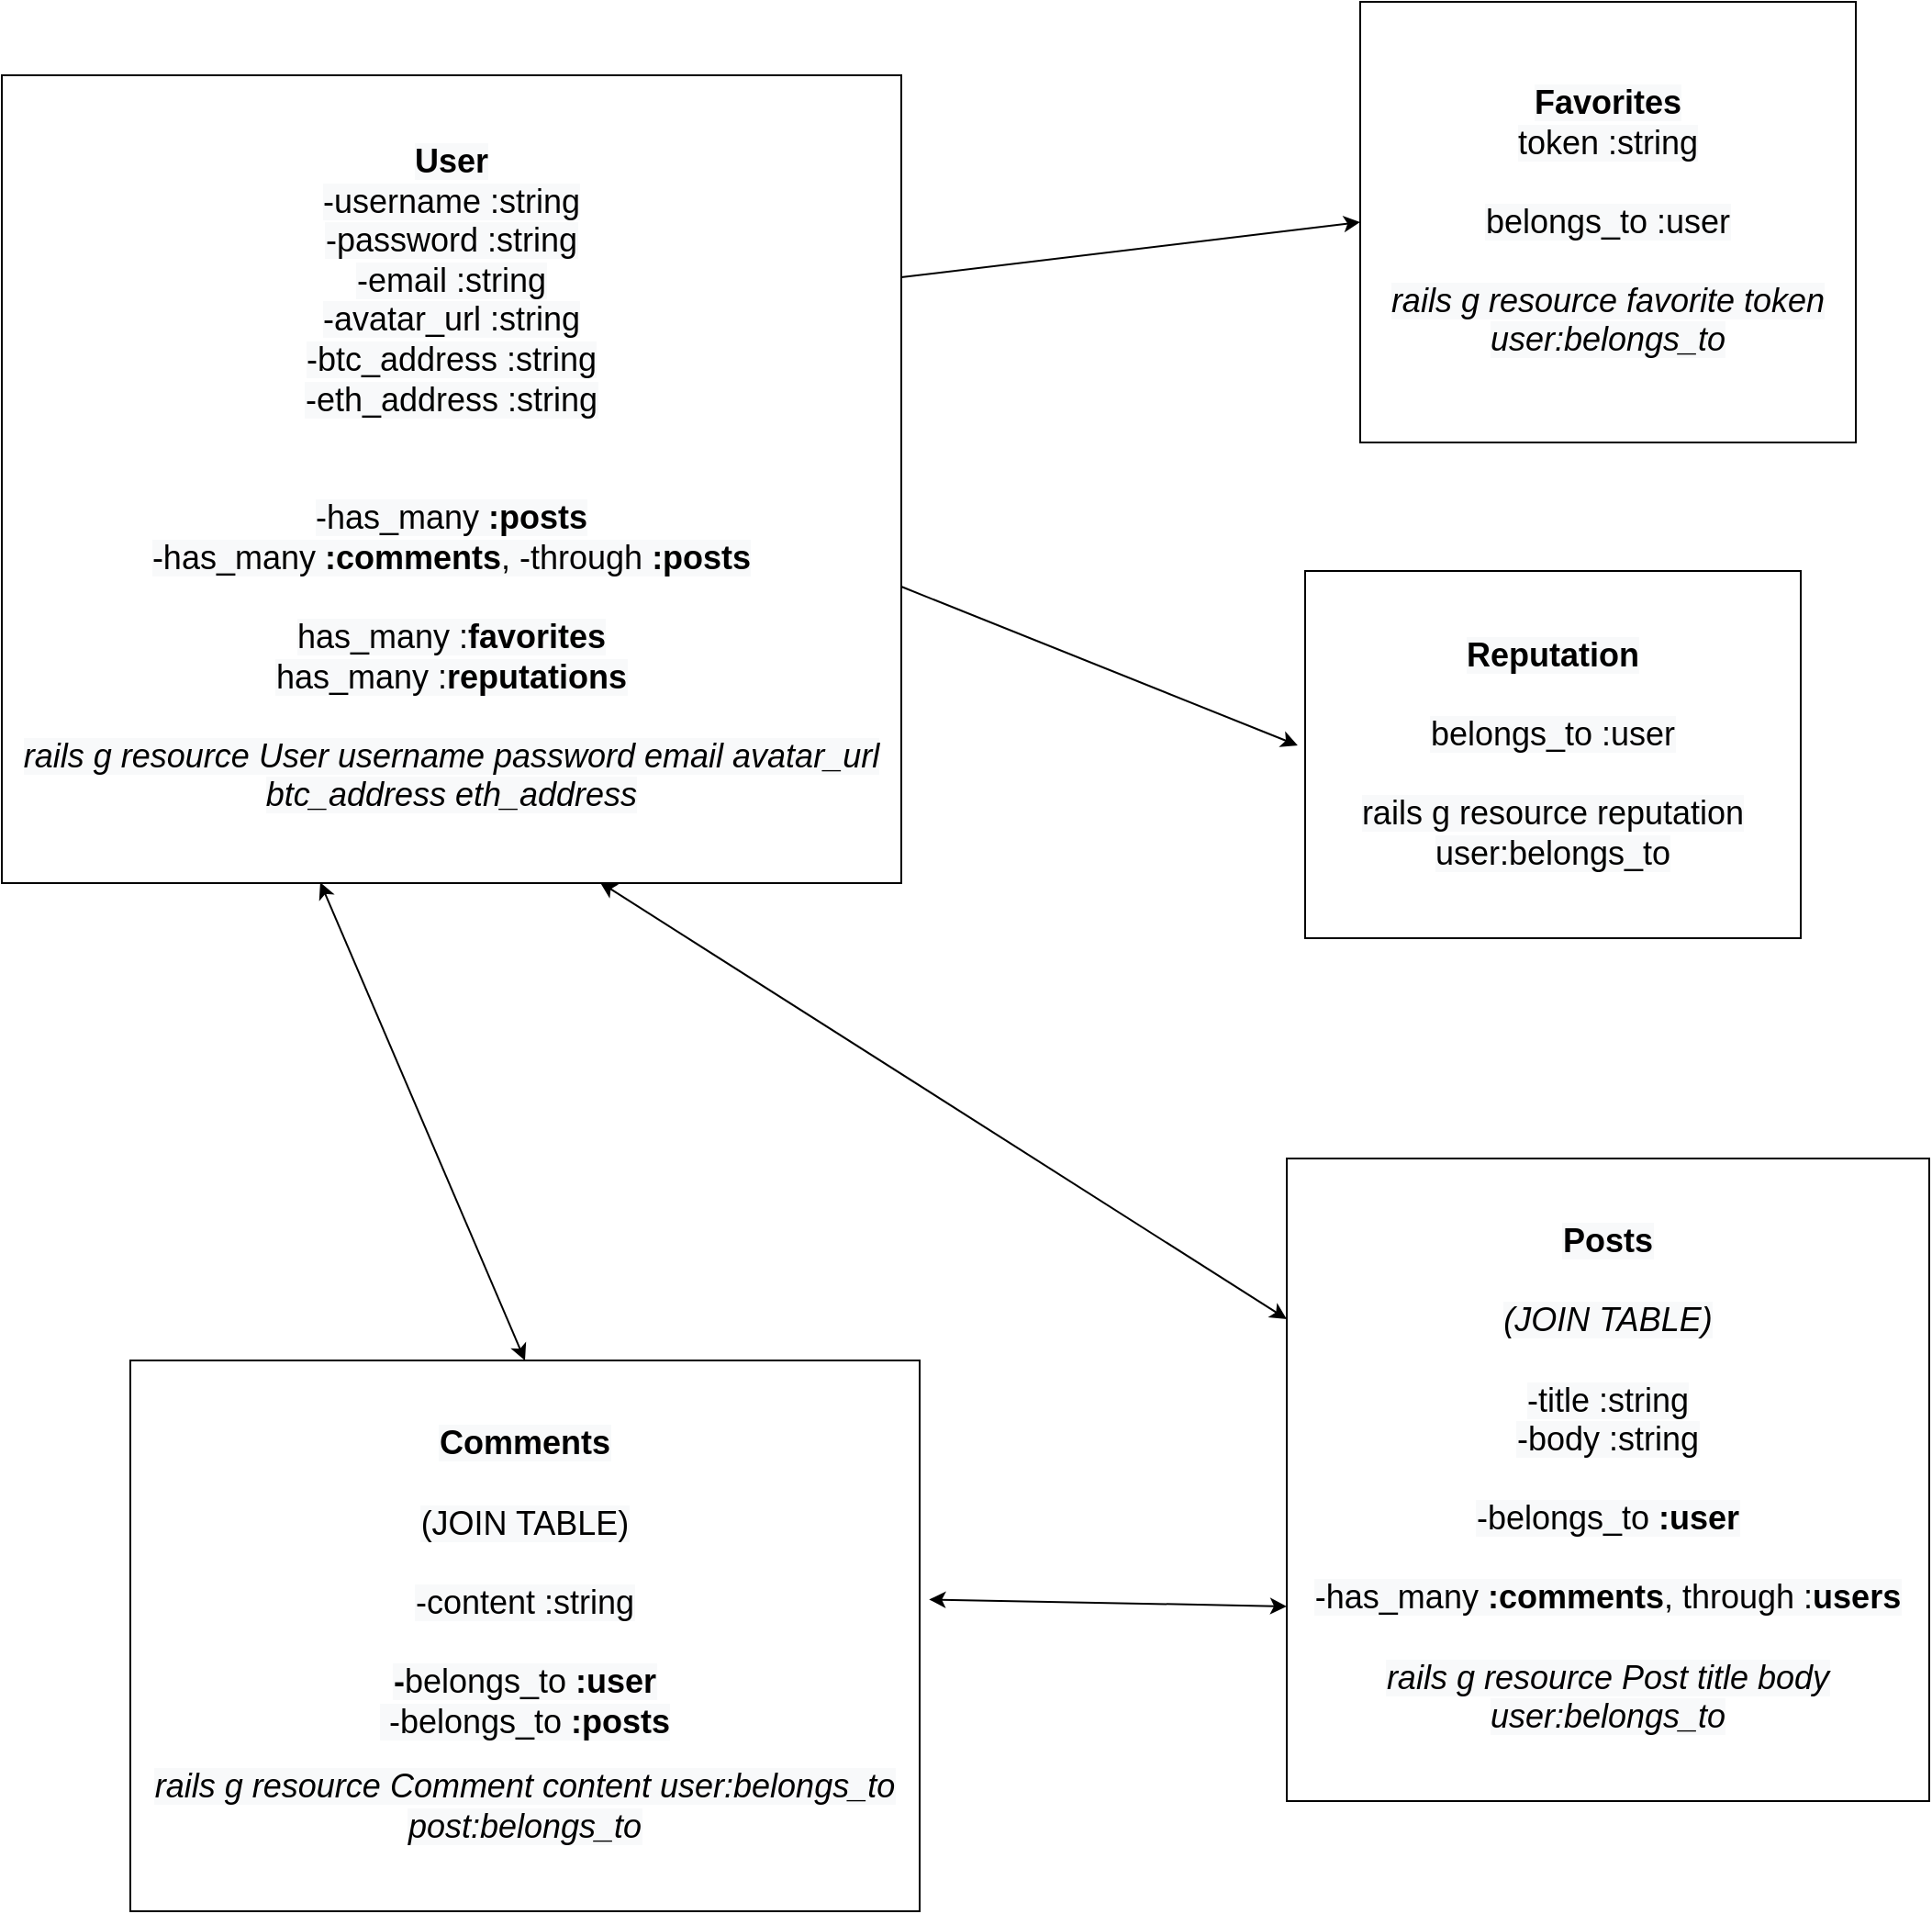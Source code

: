 <mxfile>
    <diagram id="BhuOXUAelwWcWwYgVLHv" name="Backend - associations">
        <mxGraphModel dx="2065" dy="3293" grid="1" gridSize="10" guides="1" tooltips="1" connect="1" arrows="1" fold="1" page="1" pageScale="1" pageWidth="850" pageHeight="1100" math="0" shadow="0">
            <root>
                <mxCell id="0"/>
                <mxCell id="1" parent="0"/>
                <mxCell id="L-pfhSX-X1KtQgtuYa56-4" value="&lt;font style=&quot;font-size: 18px&quot;&gt;&lt;b style=&quot;color: rgb(0 , 0 , 0) ; background-color: rgb(248 , 249 , 250)&quot;&gt;User&lt;/b&gt;&lt;br style=&quot;color: rgb(0 , 0 , 0) ; background-color: rgb(248 , 249 , 250)&quot;&gt;&lt;span style=&quot;color: rgb(0 , 0 , 0) ; background-color: rgb(248 , 249 , 250)&quot;&gt;-username :string&lt;/span&gt;&lt;br style=&quot;color: rgb(0 , 0 , 0) ; background-color: rgb(248 , 249 , 250)&quot;&gt;&lt;span style=&quot;color: rgb(0 , 0 , 0) ; background-color: rgb(248 , 249 , 250)&quot;&gt;-password :string&lt;/span&gt;&lt;br style=&quot;color: rgb(0 , 0 , 0) ; background-color: rgb(248 , 249 , 250)&quot;&gt;&lt;span style=&quot;color: rgb(0 , 0 , 0) ; background-color: rgb(248 , 249 , 250)&quot;&gt;-email :string&lt;/span&gt;&lt;br style=&quot;color: rgb(0 , 0 , 0) ; background-color: rgb(248 , 249 , 250)&quot;&gt;&lt;span style=&quot;color: rgb(0 , 0 , 0) ; background-color: rgb(248 , 249 , 250)&quot;&gt;-avatar_url :string&lt;/span&gt;&lt;br style=&quot;color: rgb(0 , 0 , 0) ; background-color: rgb(248 , 249 , 250)&quot;&gt;&lt;span style=&quot;color: rgb(0 , 0 , 0) ; background-color: rgb(248 , 249 , 250)&quot;&gt;-btc_address :string&lt;/span&gt;&lt;br style=&quot;color: rgb(0 , 0 , 0) ; background-color: rgb(248 , 249 , 250)&quot;&gt;&lt;span style=&quot;color: rgb(0 , 0 , 0) ; background-color: rgb(248 , 249 , 250)&quot;&gt;-eth_address :string&lt;/span&gt;&lt;br style=&quot;color: rgb(0 , 0 , 0) ; background-color: rgb(248 , 249 , 250)&quot;&gt;&lt;br style=&quot;color: rgb(0 , 0 , 0) ; background-color: rgb(248 , 249 , 250)&quot;&gt;&lt;br style=&quot;color: rgb(0 , 0 , 0) ; background-color: rgb(248 , 249 , 250)&quot;&gt;&lt;span style=&quot;color: rgb(0 , 0 , 0) ; background-color: rgb(248 , 249 , 250)&quot;&gt;-has_many&amp;nbsp;&lt;/span&gt;&lt;b style=&quot;color: rgb(0 , 0 , 0) ; background-color: rgb(248 , 249 , 250)&quot;&gt;:posts&lt;/b&gt;&lt;br style=&quot;color: rgb(0 , 0 , 0) ; background-color: rgb(248 , 249 , 250)&quot;&gt;&lt;span style=&quot;color: rgb(0 , 0 , 0) ; background-color: rgb(248 , 249 , 250)&quot;&gt;-has_many&amp;nbsp;&lt;/span&gt;&lt;b style=&quot;color: rgb(0 , 0 , 0) ; background-color: rgb(248 , 249 , 250)&quot;&gt;:comments&lt;/b&gt;&lt;span style=&quot;color: rgb(0 , 0 , 0) ; background-color: rgb(248 , 249 , 250)&quot;&gt;, -through&amp;nbsp;&lt;/span&gt;&lt;b style=&quot;color: rgb(0 , 0 , 0) ; background-color: rgb(248 , 249 , 250)&quot;&gt;:posts&lt;/b&gt;&lt;br style=&quot;color: rgb(0 , 0 , 0) ; background-color: rgb(248 , 249 , 250)&quot;&gt;&lt;br style=&quot;color: rgb(0 , 0 , 0) ; background-color: rgb(248 , 249 , 250)&quot;&gt;&lt;span style=&quot;color: rgb(0 , 0 , 0) ; background-color: rgb(248 , 249 , 250)&quot;&gt;has_many :&lt;/span&gt;&lt;b style=&quot;color: rgb(0 , 0 , 0) ; background-color: rgb(248 , 249 , 250)&quot;&gt;favorites&lt;br&gt;&lt;/b&gt;&lt;span style=&quot;color: rgb(0 , 0 , 0) ; background-color: rgb(248 , 249 , 250)&quot;&gt;has_many :&lt;/span&gt;&lt;b style=&quot;color: rgb(0 , 0 , 0) ; background-color: rgb(248 , 249 , 250)&quot;&gt;reputations&lt;/b&gt;&lt;br style=&quot;color: rgb(0 , 0 , 0) ; background-color: rgb(248 , 249 , 250)&quot;&gt;&lt;br style=&quot;color: rgb(0 , 0 , 0) ; background-color: rgb(248 , 249 , 250)&quot;&gt;&lt;i style=&quot;color: rgb(0 , 0 , 0) ; background-color: rgb(248 , 249 , 250)&quot;&gt;rails g resource User username password email avatar_url btc_address eth_address&lt;/i&gt;&lt;br&gt;&lt;/font&gt;" style="rounded=0;whiteSpace=wrap;html=1;" parent="1" vertex="1">
                    <mxGeometry x="70" y="-1190" width="490" height="440" as="geometry"/>
                </mxCell>
                <mxCell id="L-pfhSX-X1KtQgtuYa56-7" value="&lt;font style=&quot;font-size: 18px&quot;&gt;&lt;b style=&quot;color: rgb(0 , 0 , 0) ; background-color: rgb(248 , 249 , 250)&quot;&gt;Posts&lt;br&gt;&lt;/b&gt;&lt;br style=&quot;color: rgb(0 , 0 , 0) ; background-color: rgb(248 , 249 , 250)&quot;&gt;&lt;i style=&quot;color: rgb(0 , 0 , 0) ; background-color: rgb(248 , 249 , 250)&quot;&gt;(JOIN TABLE)&lt;/i&gt;&lt;br style=&quot;color: rgb(0 , 0 , 0) ; background-color: rgb(248 , 249 , 250)&quot;&gt;&lt;br style=&quot;color: rgb(0 , 0 , 0) ; background-color: rgb(248 , 249 , 250)&quot;&gt;&lt;span style=&quot;color: rgb(0 , 0 , 0) ; background-color: rgb(248 , 249 , 250)&quot;&gt;-title :string&lt;/span&gt;&lt;br style=&quot;color: rgb(0 , 0 , 0) ; background-color: rgb(248 , 249 , 250)&quot;&gt;&lt;span style=&quot;color: rgb(0 , 0 , 0) ; background-color: rgb(248 , 249 , 250)&quot;&gt;-body :string&lt;/span&gt;&lt;br style=&quot;color: rgb(0 , 0 , 0) ; background-color: rgb(248 , 249 , 250)&quot;&gt;&lt;br style=&quot;color: rgb(0 , 0 , 0) ; background-color: rgb(248 , 249 , 250)&quot;&gt;&lt;span style=&quot;color: rgb(0 , 0 , 0) ; background-color: rgb(248 , 249 , 250)&quot;&gt;-belongs_to&amp;nbsp;&lt;/span&gt;&lt;b style=&quot;color: rgb(0 , 0 , 0) ; background-color: rgb(248 , 249 , 250)&quot;&gt;:user&lt;/b&gt;&lt;b style=&quot;color: rgb(0 , 0 , 0) ; background-color: rgb(248 , 249 , 250)&quot;&gt;&lt;br&gt;&lt;/b&gt;&lt;br style=&quot;color: rgb(0 , 0 , 0) ; background-color: rgb(248 , 249 , 250)&quot;&gt;&lt;span style=&quot;color: rgb(0 , 0 , 0) ; background-color: rgb(248 , 249 , 250)&quot;&gt;-has_many&amp;nbsp;&lt;/span&gt;&lt;b style=&quot;color: rgb(0 , 0 , 0) ; background-color: rgb(248 , 249 , 250)&quot;&gt;:comments&lt;/b&gt;&lt;span style=&quot;color: rgb(0 , 0 , 0) ; background-color: rgb(248 , 249 , 250)&quot;&gt;, through :&lt;/span&gt;&lt;b style=&quot;color: rgb(0 , 0 , 0) ; background-color: rgb(248 , 249 , 250)&quot;&gt;users&lt;/b&gt;&lt;b style=&quot;color: rgb(0 , 0 , 0) ; background-color: rgb(248 , 249 , 250)&quot;&gt;&lt;br&gt;&lt;/b&gt;&lt;br style=&quot;color: rgb(0 , 0 , 0) ; background-color: rgb(248 , 249 , 250)&quot;&gt;&lt;i style=&quot;color: rgb(0 , 0 , 0) ; background-color: rgb(248 , 249 , 250)&quot;&gt;rails g resource Post title body user:belongs_to&lt;/i&gt;&lt;br&gt;&lt;/font&gt;" style="rounded=0;whiteSpace=wrap;html=1;" parent="1" vertex="1">
                    <mxGeometry x="770" y="-600" width="350" height="350" as="geometry"/>
                </mxCell>
                <mxCell id="L-pfhSX-X1KtQgtuYa56-8" value="&lt;font&gt;&lt;font style=&quot;color: rgb(0 , 0 , 0) ; font-size: 18px ; background-color: rgb(248 , 249 , 250)&quot;&gt;&lt;b&gt;Comments&lt;/b&gt;&lt;b&gt;&lt;br&gt;&lt;/b&gt;&lt;br&gt;(JOIN TABLE)&lt;br&gt;&lt;br&gt;-content :string&lt;br&gt;&lt;br&gt;&lt;b&gt;-&lt;/b&gt;belongs_to&amp;nbsp;&lt;b&gt;:user&lt;/b&gt;&lt;br&gt;&lt;b&gt;&amp;nbsp;&lt;/b&gt;-belongs_to&amp;nbsp;&lt;b&gt;:posts&lt;br&gt;&lt;/b&gt;&lt;/font&gt;&lt;br style=&quot;color: rgb(0 , 0 , 0) ; font-size: 18px ; background-color: rgb(248 , 249 , 250)&quot;&gt;&lt;i style=&quot;color: rgb(0 , 0 , 0) ; font-size: 18px ; background-color: rgb(248 , 249 , 250)&quot;&gt;rails g resource Comment content user:belongs_to post:belongs_to&lt;/i&gt;&lt;br&gt;&lt;/font&gt;" style="rounded=0;whiteSpace=wrap;html=1;" parent="1" vertex="1">
                    <mxGeometry x="140" y="-490" width="430" height="300" as="geometry"/>
                </mxCell>
                <mxCell id="L-pfhSX-X1KtQgtuYa56-11" value="" style="endArrow=classic;startArrow=classic;html=1;rounded=0;fontSize=18;entryX=0.665;entryY=0.999;entryDx=0;entryDy=0;exitX=0;exitY=0.25;exitDx=0;exitDy=0;entryPerimeter=0;" parent="1" source="L-pfhSX-X1KtQgtuYa56-7" target="L-pfhSX-X1KtQgtuYa56-4" edge="1">
                    <mxGeometry width="50" height="50" relative="1" as="geometry">
                        <mxPoint x="450" y="480" as="sourcePoint"/>
                        <mxPoint x="500" y="430" as="targetPoint"/>
                    </mxGeometry>
                </mxCell>
                <mxCell id="L-pfhSX-X1KtQgtuYa56-12" value="" style="endArrow=classic;startArrow=classic;html=1;rounded=0;fontSize=18;entryX=0;entryY=0.697;entryDx=0;entryDy=0;entryPerimeter=0;exitX=1.012;exitY=0.434;exitDx=0;exitDy=0;exitPerimeter=0;" parent="1" source="L-pfhSX-X1KtQgtuYa56-8" target="L-pfhSX-X1KtQgtuYa56-7" edge="1">
                    <mxGeometry width="50" height="50" relative="1" as="geometry">
                        <mxPoint x="410" y="610" as="sourcePoint"/>
                        <mxPoint x="460" y="560" as="targetPoint"/>
                    </mxGeometry>
                </mxCell>
                <mxCell id="L-pfhSX-X1KtQgtuYa56-13" value="" style="endArrow=classic;startArrow=classic;html=1;rounded=0;fontSize=18;exitX=0.5;exitY=0;exitDx=0;exitDy=0;entryX=0.354;entryY=0.999;entryDx=0;entryDy=0;entryPerimeter=0;" parent="1" source="L-pfhSX-X1KtQgtuYa56-8" target="L-pfhSX-X1KtQgtuYa56-4" edge="1">
                    <mxGeometry width="50" height="50" relative="1" as="geometry">
                        <mxPoint x="220" y="480" as="sourcePoint"/>
                        <mxPoint x="270" y="430" as="targetPoint"/>
                    </mxGeometry>
                </mxCell>
                <mxCell id="L-pfhSX-X1KtQgtuYa56-20" value="&lt;font style=&quot;font-size: 18px&quot;&gt;&lt;b style=&quot;color: rgb(0 , 0 , 0) ; background-color: rgb(248 , 249 , 250)&quot;&gt;Favorites&lt;/b&gt;&lt;br style=&quot;color: rgb(0 , 0 , 0) ; background-color: rgb(248 , 249 , 250)&quot;&gt;&lt;span style=&quot;color: rgb(0 , 0 , 0) ; background-color: rgb(248 , 249 , 250)&quot;&gt;token :string&lt;/span&gt;&lt;br style=&quot;color: rgb(0 , 0 , 0) ; background-color: rgb(248 , 249 , 250)&quot;&gt;&lt;br style=&quot;color: rgb(0 , 0 , 0) ; background-color: rgb(248 , 249 , 250)&quot;&gt;&lt;span style=&quot;color: rgb(0 , 0 , 0) ; background-color: rgb(248 , 249 , 250)&quot;&gt;belongs_to :user&lt;/span&gt;&lt;br style=&quot;color: rgb(0 , 0 , 0) ; background-color: rgb(248 , 249 , 250)&quot;&gt;&lt;br style=&quot;color: rgb(0 , 0 , 0) ; background-color: rgb(248 , 249 , 250)&quot;&gt;&lt;i style=&quot;color: rgb(0 , 0 , 0) ; background-color: rgb(248 , 249 , 250)&quot;&gt;rails g resource favorite token user:belongs_to&lt;/i&gt;&lt;br&gt;&lt;/font&gt;" style="rounded=0;whiteSpace=wrap;html=1;" parent="1" vertex="1">
                    <mxGeometry x="810" y="-1230" width="270" height="240" as="geometry"/>
                </mxCell>
                <mxCell id="L-pfhSX-X1KtQgtuYa56-21" value="" style="endArrow=classic;html=1;rounded=0;fontSize=18;exitX=1;exitY=0.25;exitDx=0;exitDy=0;entryX=0;entryY=0.5;entryDx=0;entryDy=0;" parent="1" source="L-pfhSX-X1KtQgtuYa56-4" target="L-pfhSX-X1KtQgtuYa56-20" edge="1">
                    <mxGeometry width="50" height="50" relative="1" as="geometry">
                        <mxPoint x="570" y="-620" as="sourcePoint"/>
                        <mxPoint x="620" y="-670" as="targetPoint"/>
                    </mxGeometry>
                </mxCell>
                <mxCell id="2" value="&lt;font style=&quot;font-size: 18px&quot;&gt;&lt;b style=&quot;color: rgb(0 , 0 , 0) ; background-color: rgb(248 , 249 , 250)&quot;&gt;Reputation&lt;br&gt;&lt;/b&gt;&lt;br style=&quot;color: rgb(0 , 0 , 0) ; background-color: rgb(248 , 249 , 250)&quot;&gt;&lt;span style=&quot;color: rgb(0 , 0 , 0) ; background-color: rgb(248 , 249 , 250)&quot;&gt;belongs_to :user&lt;/span&gt;&lt;br style=&quot;color: rgb(0 , 0 , 0) ; background-color: rgb(248 , 249 , 250)&quot;&gt;&lt;br style=&quot;color: rgb(0 , 0 , 0) ; background-color: rgb(248 , 249 , 250)&quot;&gt;&lt;span style=&quot;color: rgb(0 , 0 , 0) ; background-color: rgb(248 , 249 , 250)&quot;&gt;rails g resource reputation user:belongs_to&lt;/span&gt;&lt;br&gt;&lt;/font&gt;" style="rounded=0;whiteSpace=wrap;html=1;" parent="1" vertex="1">
                    <mxGeometry x="780" y="-920" width="270" height="200" as="geometry"/>
                </mxCell>
                <mxCell id="3" value="" style="endArrow=classic;html=1;rounded=0;fontSize=18;entryX=-0.015;entryY=0.475;entryDx=0;entryDy=0;entryPerimeter=0;exitX=1;exitY=0.633;exitDx=0;exitDy=0;exitPerimeter=0;" parent="1" source="L-pfhSX-X1KtQgtuYa56-4" target="2" edge="1">
                    <mxGeometry width="50" height="50" relative="1" as="geometry">
                        <mxPoint x="710" y="-567" as="sourcePoint"/>
                        <mxPoint x="900" y="-640" as="targetPoint"/>
                    </mxGeometry>
                </mxCell>
            </root>
        </mxGraphModel>
    </diagram>
    <diagram id="ez5c0DbY5nH06TuEs3sg" name="React components">
        <mxGraphModel dx="867" dy="490" grid="1" gridSize="10" guides="1" tooltips="1" connect="1" arrows="1" fold="1" page="1" pageScale="1" pageWidth="850" pageHeight="1100" math="0" shadow="0">
            <root>
                <mxCell id="DhWRB-Tjp9a_aNM2N5pL-0"/>
                <mxCell id="DhWRB-Tjp9a_aNM2N5pL-1" parent="DhWRB-Tjp9a_aNM2N5pL-0"/>
                <mxCell id="itFLBw-nDamxUFIc1NyA-0" value="" style="edgeStyle=none;html=1;exitX=1;exitY=0.5;exitDx=0;exitDy=0;entryX=0;entryY=0.5;entryDx=0;entryDy=0;" edge="1" parent="DhWRB-Tjp9a_aNM2N5pL-1" source="DhWRB-Tjp9a_aNM2N5pL-2" target="DhWRB-Tjp9a_aNM2N5pL-11">
                    <mxGeometry relative="1" as="geometry"/>
                </mxCell>
                <mxCell id="itFLBw-nDamxUFIc1NyA-2" value="" style="edgeStyle=none;html=1;" edge="1" parent="DhWRB-Tjp9a_aNM2N5pL-1" source="DhWRB-Tjp9a_aNM2N5pL-2" target="itFLBw-nDamxUFIc1NyA-1">
                    <mxGeometry relative="1" as="geometry"/>
                </mxCell>
                <mxCell id="-OnZP4oI0nfWMqAh5Tr5-1" value="" style="edgeStyle=none;html=1;exitX=0;exitY=0.5;exitDx=0;exitDy=0;" edge="1" parent="DhWRB-Tjp9a_aNM2N5pL-1" source="DhWRB-Tjp9a_aNM2N5pL-2" target="-OnZP4oI0nfWMqAh5Tr5-0">
                    <mxGeometry relative="1" as="geometry">
                        <mxPoint x="180" y="250" as="sourcePoint"/>
                    </mxGeometry>
                </mxCell>
                <mxCell id="-OnZP4oI0nfWMqAh5Tr5-3" value="" style="edgeStyle=none;html=1;exitX=0;exitY=0.5;exitDx=0;exitDy=0;" edge="1" parent="DhWRB-Tjp9a_aNM2N5pL-1" source="DhWRB-Tjp9a_aNM2N5pL-2" target="-OnZP4oI0nfWMqAh5Tr5-2">
                    <mxGeometry relative="1" as="geometry">
                        <mxPoint x="340" y="100" as="sourcePoint"/>
                    </mxGeometry>
                </mxCell>
                <mxCell id="DhWRB-Tjp9a_aNM2N5pL-2" value="App.js" style="rounded=0;whiteSpace=wrap;html=1;" vertex="1" parent="DhWRB-Tjp9a_aNM2N5pL-1">
                    <mxGeometry x="360" y="40" width="60" height="30" as="geometry"/>
                </mxCell>
                <mxCell id="DhWRB-Tjp9a_aNM2N5pL-3" value="Navbar.js" style="rounded=0;whiteSpace=wrap;html=1;" vertex="1" parent="DhWRB-Tjp9a_aNM2N5pL-1">
                    <mxGeometry x="550" y="220" width="80" height="40" as="geometry"/>
                </mxCell>
                <mxCell id="DhWRB-Tjp9a_aNM2N5pL-4" value="Signup.js" style="rounded=0;whiteSpace=wrap;html=1;" vertex="1" parent="DhWRB-Tjp9a_aNM2N5pL-1">
                    <mxGeometry x="560" y="120" width="80" height="40" as="geometry"/>
                </mxCell>
                <mxCell id="DhWRB-Tjp9a_aNM2N5pL-5" value="Login.js" style="rounded=0;whiteSpace=wrap;html=1;" vertex="1" parent="DhWRB-Tjp9a_aNM2N5pL-1">
                    <mxGeometry x="560" y="170" width="80" height="40" as="geometry"/>
                </mxCell>
                <mxCell id="DhWRB-Tjp9a_aNM2N5pL-6" value="" style="endArrow=classic;html=1;exitX=1;exitY=0.5;exitDx=0;exitDy=0;entryX=0;entryY=0.5;entryDx=0;entryDy=0;" edge="1" parent="DhWRB-Tjp9a_aNM2N5pL-1" source="DhWRB-Tjp9a_aNM2N5pL-2" target="DhWRB-Tjp9a_aNM2N5pL-4">
                    <mxGeometry width="50" height="50" relative="1" as="geometry">
                        <mxPoint x="400" y="710" as="sourcePoint"/>
                        <mxPoint x="450" y="660" as="targetPoint"/>
                    </mxGeometry>
                </mxCell>
                <mxCell id="DhWRB-Tjp9a_aNM2N5pL-7" value="" style="endArrow=classic;html=1;exitX=1;exitY=0.5;exitDx=0;exitDy=0;entryX=0;entryY=0.5;entryDx=0;entryDy=0;" edge="1" parent="DhWRB-Tjp9a_aNM2N5pL-1" source="DhWRB-Tjp9a_aNM2N5pL-2" target="DhWRB-Tjp9a_aNM2N5pL-5">
                    <mxGeometry width="50" height="50" relative="1" as="geometry">
                        <mxPoint x="400" y="710" as="sourcePoint"/>
                        <mxPoint x="450" y="660" as="targetPoint"/>
                    </mxGeometry>
                </mxCell>
                <mxCell id="DhWRB-Tjp9a_aNM2N5pL-8" value="" style="endArrow=classic;html=1;entryX=0;entryY=0.5;entryDx=0;entryDy=0;exitX=1;exitY=0.5;exitDx=0;exitDy=0;" edge="1" parent="DhWRB-Tjp9a_aNM2N5pL-1" source="DhWRB-Tjp9a_aNM2N5pL-2" target="DhWRB-Tjp9a_aNM2N5pL-3">
                    <mxGeometry width="50" height="50" relative="1" as="geometry">
                        <mxPoint x="390" y="620" as="sourcePoint"/>
                        <mxPoint x="440" y="570" as="targetPoint"/>
                    </mxGeometry>
                </mxCell>
                <mxCell id="MY04xTBXaxAXS60cooeo-1" value="" style="edgeStyle=none;html=1;" edge="1" parent="DhWRB-Tjp9a_aNM2N5pL-1" source="DhWRB-Tjp9a_aNM2N5pL-9" target="MY04xTBXaxAXS60cooeo-0">
                    <mxGeometry relative="1" as="geometry"/>
                </mxCell>
                <mxCell id="DhWRB-Tjp9a_aNM2N5pL-9" value="CoinTracker.js" style="rounded=0;whiteSpace=wrap;html=1;" vertex="1" parent="DhWRB-Tjp9a_aNM2N5pL-1">
                    <mxGeometry x="190" y="290" width="130" height="60" as="geometry"/>
                </mxCell>
                <mxCell id="DhWRB-Tjp9a_aNM2N5pL-10" value="" style="endArrow=classic;html=1;exitX=0;exitY=0.5;exitDx=0;exitDy=0;entryX=0.5;entryY=0;entryDx=0;entryDy=0;" edge="1" parent="DhWRB-Tjp9a_aNM2N5pL-1" source="DhWRB-Tjp9a_aNM2N5pL-2" target="DhWRB-Tjp9a_aNM2N5pL-9">
                    <mxGeometry width="50" height="50" relative="1" as="geometry">
                        <mxPoint x="410" y="630" as="sourcePoint"/>
                        <mxPoint x="460" y="580" as="targetPoint"/>
                    </mxGeometry>
                </mxCell>
                <mxCell id="DhWRB-Tjp9a_aNM2N5pL-11" value="Search.js" style="rounded=0;whiteSpace=wrap;html=1;" vertex="1" parent="DhWRB-Tjp9a_aNM2N5pL-1">
                    <mxGeometry x="530" y="270" width="70" height="40" as="geometry"/>
                </mxCell>
                <mxCell id="itFLBw-nDamxUFIc1NyA-4" value="" style="edgeStyle=none;html=1;" edge="1" parent="DhWRB-Tjp9a_aNM2N5pL-1" source="itFLBw-nDamxUFIc1NyA-1" target="itFLBw-nDamxUFIc1NyA-3">
                    <mxGeometry relative="1" as="geometry"/>
                </mxCell>
                <mxCell id="itFLBw-nDamxUFIc1NyA-8" value="" style="edgeStyle=none;html=1;" edge="1" parent="DhWRB-Tjp9a_aNM2N5pL-1" source="itFLBw-nDamxUFIc1NyA-1" target="itFLBw-nDamxUFIc1NyA-7">
                    <mxGeometry relative="1" as="geometry"/>
                </mxCell>
                <mxCell id="itFLBw-nDamxUFIc1NyA-1" value="Forum.js" style="rounded=0;whiteSpace=wrap;html=1;" vertex="1" parent="DhWRB-Tjp9a_aNM2N5pL-1">
                    <mxGeometry x="360" y="230" width="105" height="80" as="geometry"/>
                </mxCell>
                <mxCell id="itFLBw-nDamxUFIc1NyA-3" value="CreatePost.js" style="rounded=0;whiteSpace=wrap;html=1;" vertex="1" parent="DhWRB-Tjp9a_aNM2N5pL-1">
                    <mxGeometry x="320" y="400" width="100" height="40" as="geometry"/>
                </mxCell>
                <mxCell id="itFLBw-nDamxUFIc1NyA-5" value="Favorites.js" style="rounded=0;whiteSpace=wrap;html=1;" vertex="1" parent="DhWRB-Tjp9a_aNM2N5pL-1">
                    <mxGeometry x="190" y="220" width="90" height="40" as="geometry"/>
                </mxCell>
                <mxCell id="itFLBw-nDamxUFIc1NyA-6" value="" style="endArrow=classic;html=1;entryX=0.5;entryY=0;entryDx=0;entryDy=0;exitX=0;exitY=0.5;exitDx=0;exitDy=0;exitPerimeter=0;" edge="1" parent="DhWRB-Tjp9a_aNM2N5pL-1" source="DhWRB-Tjp9a_aNM2N5pL-2" target="itFLBw-nDamxUFIc1NyA-5">
                    <mxGeometry width="50" height="50" relative="1" as="geometry">
                        <mxPoint x="310" y="330" as="sourcePoint"/>
                        <mxPoint x="70" y="420" as="targetPoint"/>
                    </mxGeometry>
                </mxCell>
                <mxCell id="itFLBw-nDamxUFIc1NyA-10" value="" style="edgeStyle=none;html=1;" edge="1" parent="DhWRB-Tjp9a_aNM2N5pL-1" source="itFLBw-nDamxUFIc1NyA-7" target="itFLBw-nDamxUFIc1NyA-9">
                    <mxGeometry relative="1" as="geometry"/>
                </mxCell>
                <mxCell id="itFLBw-nDamxUFIc1NyA-12" value="" style="edgeStyle=none;html=1;" edge="1" parent="DhWRB-Tjp9a_aNM2N5pL-1" source="itFLBw-nDamxUFIc1NyA-7" target="itFLBw-nDamxUFIc1NyA-11">
                    <mxGeometry relative="1" as="geometry"/>
                </mxCell>
                <mxCell id="itFLBw-nDamxUFIc1NyA-7" value="Post.js" style="rounded=0;whiteSpace=wrap;html=1;" vertex="1" parent="DhWRB-Tjp9a_aNM2N5pL-1">
                    <mxGeometry x="460" y="400" width="80" height="40" as="geometry"/>
                </mxCell>
                <mxCell id="itFLBw-nDamxUFIc1NyA-9" value="Comment.js" style="rounded=0;whiteSpace=wrap;html=1;" vertex="1" parent="DhWRB-Tjp9a_aNM2N5pL-1">
                    <mxGeometry x="367.5" y="480" width="90" height="40" as="geometry"/>
                </mxCell>
                <mxCell id="itFLBw-nDamxUFIc1NyA-11" value="CreateComment.js" style="rounded=0;whiteSpace=wrap;html=1;" vertex="1" parent="DhWRB-Tjp9a_aNM2N5pL-1">
                    <mxGeometry x="520" y="480" width="120" height="40" as="geometry"/>
                </mxCell>
                <mxCell id="-OnZP4oI0nfWMqAh5Tr5-0" value="LiveChat.js" style="rounded=0;whiteSpace=wrap;html=1;" vertex="1" parent="DhWRB-Tjp9a_aNM2N5pL-1">
                    <mxGeometry x="150" y="170" width="80" height="40" as="geometry"/>
                </mxCell>
                <mxCell id="-OnZP4oI0nfWMqAh5Tr5-2" value="UserProfile.js" style="rounded=0;whiteSpace=wrap;html=1;" vertex="1" parent="DhWRB-Tjp9a_aNM2N5pL-1">
                    <mxGeometry x="130" y="120" width="90" height="40" as="geometry"/>
                </mxCell>
                <mxCell id="MY04xTBXaxAXS60cooeo-0" value="CoinChart.js" style="rounded=0;whiteSpace=wrap;html=1;" vertex="1" parent="DhWRB-Tjp9a_aNM2N5pL-1">
                    <mxGeometry x="170" y="400" width="100" height="40" as="geometry"/>
                </mxCell>
            </root>
        </mxGraphModel>
    </diagram>
</mxfile>